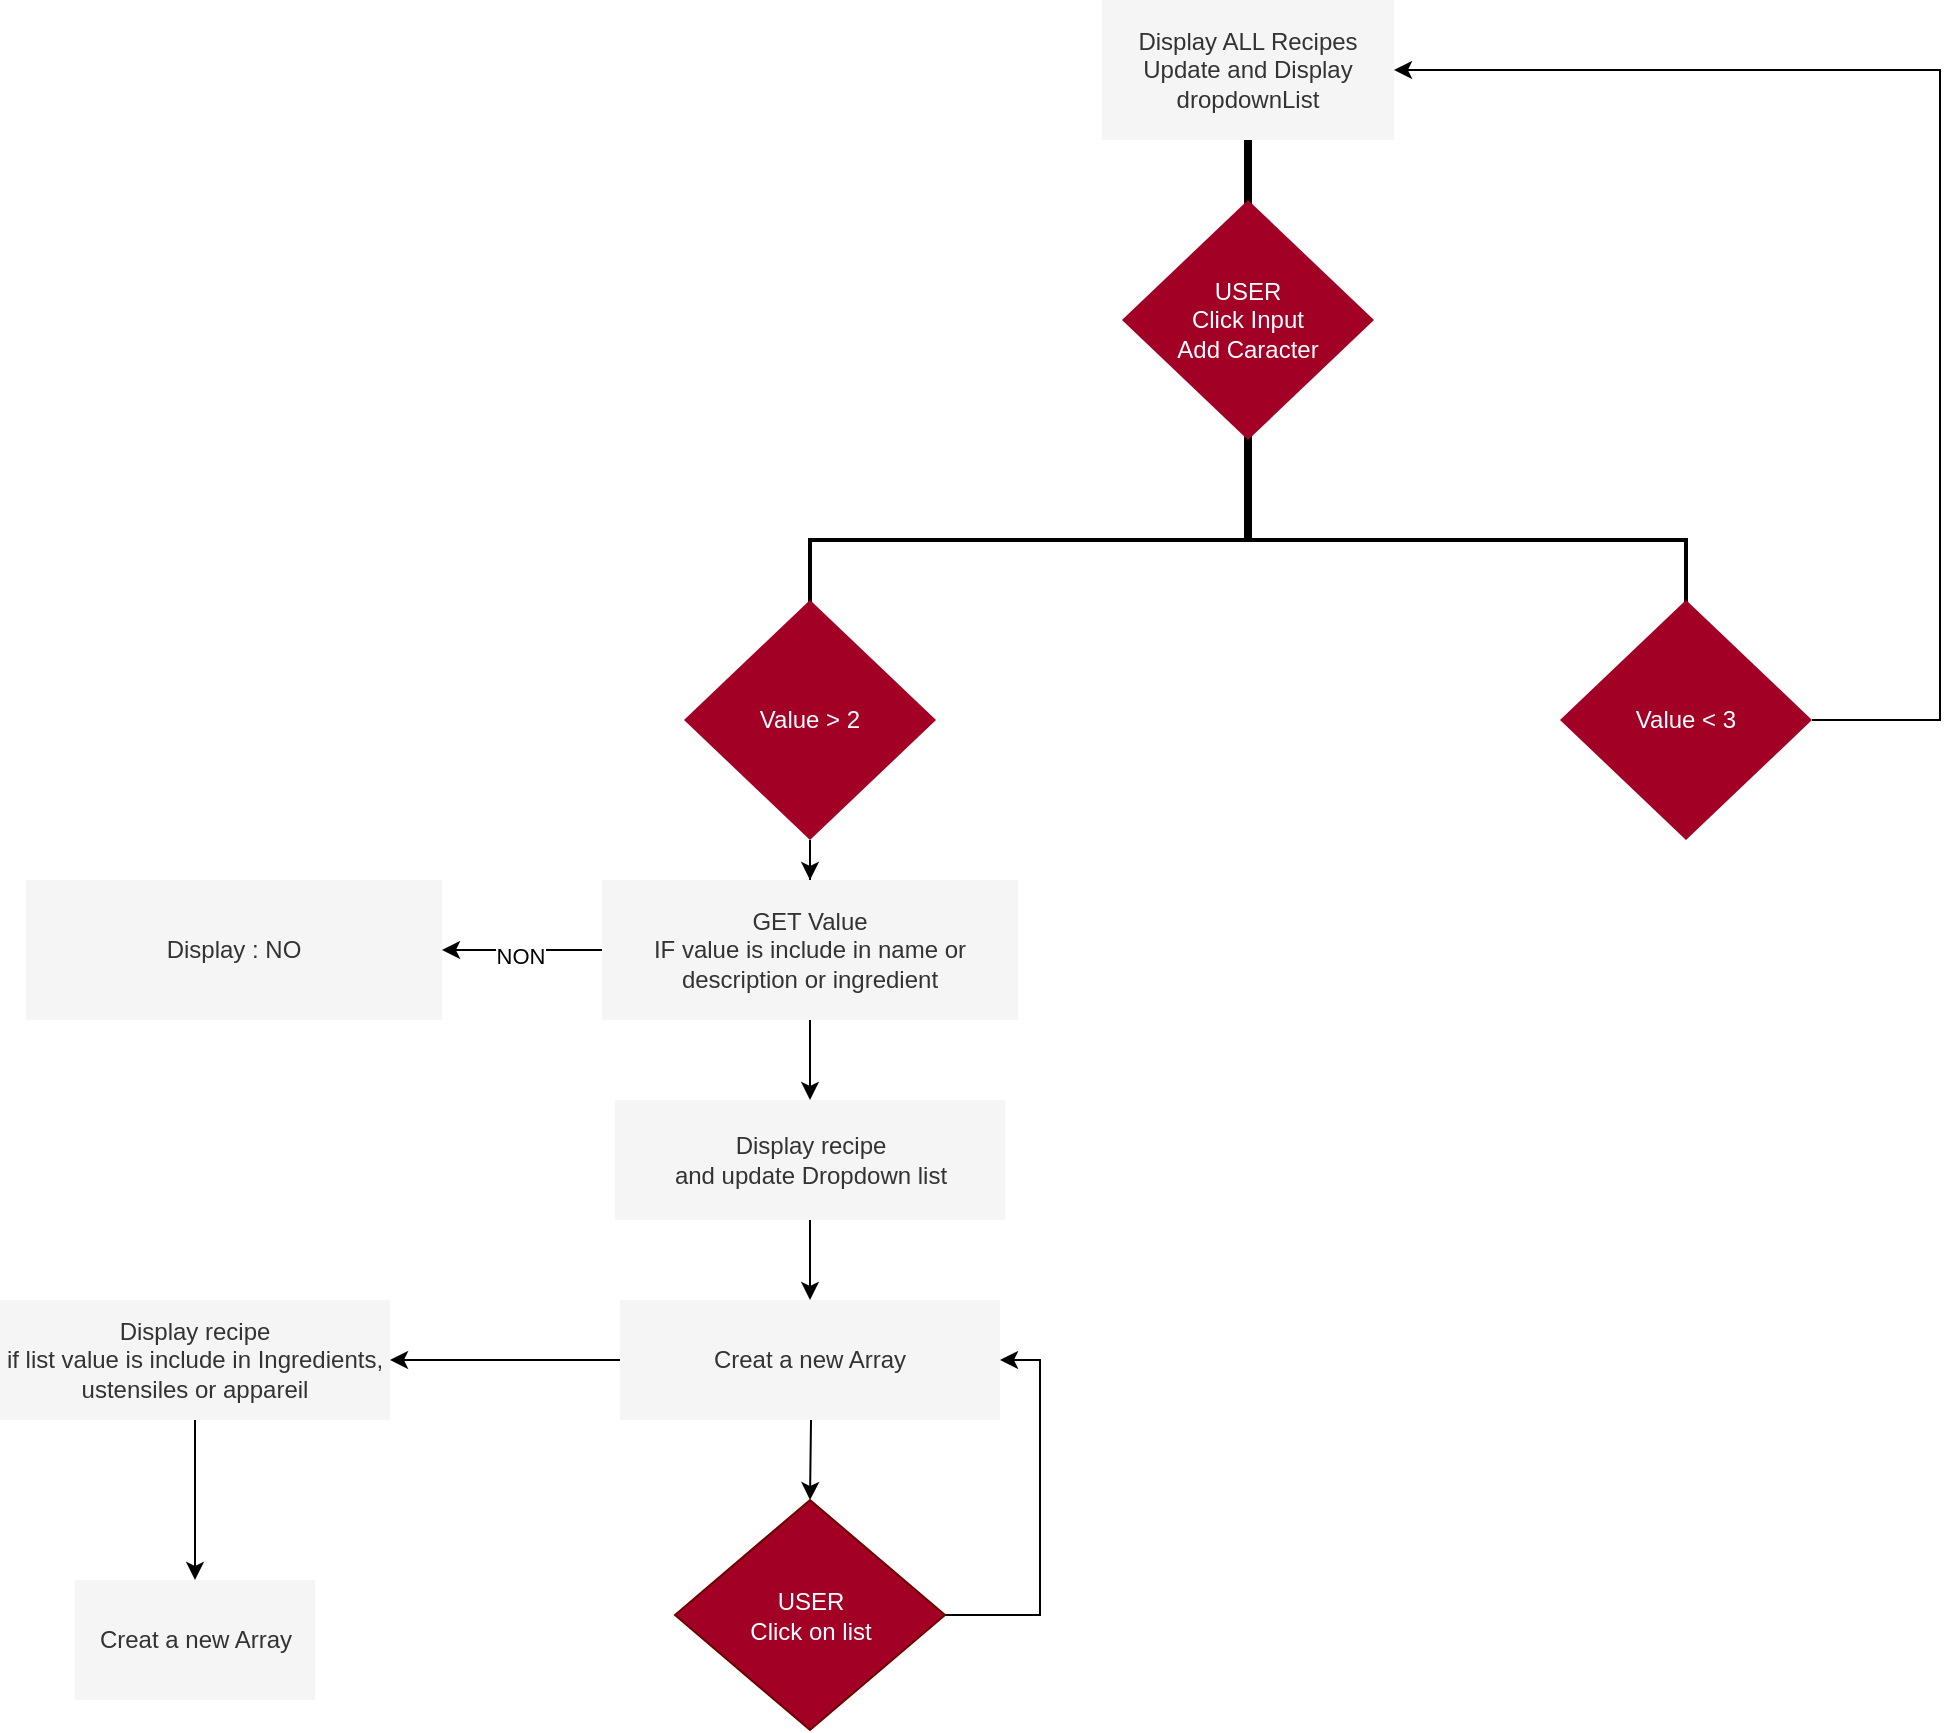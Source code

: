 <mxfile version="15.5.8" type="github">
  <diagram id="v_eDVljZirTyYNURhXIr" name="Page-1">
    <mxGraphModel dx="2636" dy="986" grid="1" gridSize="10" guides="1" tooltips="1" connect="1" arrows="1" fold="1" page="1" pageScale="1" pageWidth="827" pageHeight="1169" math="0" shadow="0">
      <root>
        <mxCell id="0" />
        <mxCell id="1" parent="0" />
        <mxCell id="sLmnhVMK08JA9tZZFn_8-1" value="&lt;div&gt;Display ALL Recipes&lt;/div&gt;&lt;div&gt;Update and Display &lt;br&gt;&lt;/div&gt;&lt;div&gt;dropdownList&lt;br&gt;&lt;/div&gt;" style="rounded=0;whiteSpace=wrap;html=1;fillColor=#f5f5f5;fontColor=#333333;strokeColor=none;" vertex="1" parent="1">
          <mxGeometry x="341" y="20" width="146" height="70" as="geometry" />
        </mxCell>
        <mxCell id="sLmnhVMK08JA9tZZFn_8-3" value="" style="line;strokeWidth=4;direction=south;html=1;perimeter=backbonePerimeter;points=[];outlineConnect=0;" vertex="1" parent="1">
          <mxGeometry x="409" y="90" width="10" height="40" as="geometry" />
        </mxCell>
        <mxCell id="sLmnhVMK08JA9tZZFn_8-7" value="" style="line;strokeWidth=4;direction=south;html=1;perimeter=backbonePerimeter;points=[];outlineConnect=0;" vertex="1" parent="1">
          <mxGeometry x="409" y="230" width="10" height="60" as="geometry" />
        </mxCell>
        <mxCell id="sLmnhVMK08JA9tZZFn_8-8" value="&lt;div&gt;USER&lt;/div&gt;&lt;div&gt;Click Input &lt;br&gt;&lt;/div&gt;&lt;div&gt;Add Caracter&lt;br&gt;&lt;/div&gt;" style="rhombus;whiteSpace=wrap;html=1;fillColor=#a20025;fontColor=#ffffff;strokeColor=none;" vertex="1" parent="1">
          <mxGeometry x="351" y="120" width="126" height="120" as="geometry" />
        </mxCell>
        <mxCell id="sLmnhVMK08JA9tZZFn_8-9" value="" style="line;strokeWidth=2;html=1;" vertex="1" parent="1">
          <mxGeometry x="194" y="280" width="440" height="20" as="geometry" />
        </mxCell>
        <mxCell id="sLmnhVMK08JA9tZZFn_8-13" value="" style="line;strokeWidth=2;direction=south;html=1;" vertex="1" parent="1">
          <mxGeometry x="190" y="290" width="10" height="50" as="geometry" />
        </mxCell>
        <mxCell id="sLmnhVMK08JA9tZZFn_8-35" value="" style="edgeStyle=orthogonalEdgeStyle;rounded=0;orthogonalLoop=1;jettySize=auto;html=1;" edge="1" parent="1" source="sLmnhVMK08JA9tZZFn_8-14" target="sLmnhVMK08JA9tZZFn_8-24">
          <mxGeometry relative="1" as="geometry" />
        </mxCell>
        <mxCell id="sLmnhVMK08JA9tZZFn_8-14" value="Value &amp;gt; 2" style="rhombus;whiteSpace=wrap;html=1;fillColor=#a20025;fontColor=#ffffff;strokeColor=none;" vertex="1" parent="1">
          <mxGeometry x="132" y="320" width="126" height="120" as="geometry" />
        </mxCell>
        <mxCell id="sLmnhVMK08JA9tZZFn_8-16" value="" style="line;strokeWidth=2;direction=south;html=1;" vertex="1" parent="1">
          <mxGeometry x="628" y="290" width="10" height="50" as="geometry" />
        </mxCell>
        <mxCell id="sLmnhVMK08JA9tZZFn_8-17" value="Value &amp;lt; 3" style="rhombus;whiteSpace=wrap;html=1;fillColor=#a20025;fontColor=#ffffff;strokeColor=none;" vertex="1" parent="1">
          <mxGeometry x="570" y="320" width="126" height="120" as="geometry" />
        </mxCell>
        <mxCell id="sLmnhVMK08JA9tZZFn_8-23" style="edgeStyle=orthogonalEdgeStyle;rounded=0;orthogonalLoop=1;jettySize=auto;html=1;entryX=1;entryY=0.5;entryDx=0;entryDy=0;exitX=1;exitY=0.5;exitDx=0;exitDy=0;" edge="1" parent="1" source="sLmnhVMK08JA9tZZFn_8-17" target="sLmnhVMK08JA9tZZFn_8-1">
          <mxGeometry relative="1" as="geometry">
            <mxPoint x="900" y="380" as="sourcePoint" />
            <Array as="points">
              <mxPoint x="760" y="380" />
              <mxPoint x="760" y="55" />
            </Array>
          </mxGeometry>
        </mxCell>
        <mxCell id="sLmnhVMK08JA9tZZFn_8-26" value="" style="edgeStyle=orthogonalEdgeStyle;rounded=0;orthogonalLoop=1;jettySize=auto;html=1;" edge="1" parent="1" source="sLmnhVMK08JA9tZZFn_8-24" target="sLmnhVMK08JA9tZZFn_8-25">
          <mxGeometry relative="1" as="geometry" />
        </mxCell>
        <mxCell id="sLmnhVMK08JA9tZZFn_8-27" value="NON" style="edgeLabel;html=1;align=center;verticalAlign=middle;resizable=0;points=[];" vertex="1" connectable="0" parent="sLmnhVMK08JA9tZZFn_8-26">
          <mxGeometry x="0.025" y="3" relative="1" as="geometry">
            <mxPoint as="offset" />
          </mxGeometry>
        </mxCell>
        <mxCell id="sLmnhVMK08JA9tZZFn_8-29" value="" style="edgeStyle=orthogonalEdgeStyle;rounded=0;orthogonalLoop=1;jettySize=auto;html=1;" edge="1" parent="1" source="sLmnhVMK08JA9tZZFn_8-24" target="sLmnhVMK08JA9tZZFn_8-28">
          <mxGeometry relative="1" as="geometry" />
        </mxCell>
        <mxCell id="sLmnhVMK08JA9tZZFn_8-24" value="&lt;div&gt;GET Value&lt;/div&gt;&lt;div&gt;IF value is include in name or description or ingredient&lt;br&gt;&lt;/div&gt;" style="rounded=0;whiteSpace=wrap;html=1;fillColor=#f5f5f5;fontColor=#333333;strokeColor=none;" vertex="1" parent="1">
          <mxGeometry x="91" y="460" width="208" height="70" as="geometry" />
        </mxCell>
        <mxCell id="sLmnhVMK08JA9tZZFn_8-25" value="Display : NO" style="rounded=0;whiteSpace=wrap;html=1;fillColor=#f5f5f5;fontColor=#333333;strokeColor=none;" vertex="1" parent="1">
          <mxGeometry x="-197" y="460" width="208" height="70" as="geometry" />
        </mxCell>
        <mxCell id="sLmnhVMK08JA9tZZFn_8-32" value="" style="edgeStyle=orthogonalEdgeStyle;rounded=0;orthogonalLoop=1;jettySize=auto;html=1;" edge="1" parent="1" target="sLmnhVMK08JA9tZZFn_8-31">
          <mxGeometry relative="1" as="geometry">
            <mxPoint x="195" y="690" as="sourcePoint" />
          </mxGeometry>
        </mxCell>
        <mxCell id="sLmnhVMK08JA9tZZFn_8-34" value="" style="edgeStyle=orthogonalEdgeStyle;rounded=0;orthogonalLoop=1;jettySize=auto;html=1;" edge="1" parent="1" source="sLmnhVMK08JA9tZZFn_8-28" target="sLmnhVMK08JA9tZZFn_8-33">
          <mxGeometry relative="1" as="geometry" />
        </mxCell>
        <mxCell id="sLmnhVMK08JA9tZZFn_8-28" value="&lt;div&gt;Display recipe&lt;/div&gt;&lt;div&gt;and update Dropdown list&lt;br&gt;&lt;/div&gt;" style="whiteSpace=wrap;html=1;rounded=0;fontColor=#333333;strokeColor=none;fillColor=#f5f5f5;" vertex="1" parent="1">
          <mxGeometry x="97.5" y="570" width="195" height="60" as="geometry" />
        </mxCell>
        <mxCell id="sLmnhVMK08JA9tZZFn_8-37" style="edgeStyle=orthogonalEdgeStyle;rounded=0;orthogonalLoop=1;jettySize=auto;html=1;entryX=1;entryY=0.5;entryDx=0;entryDy=0;" edge="1" parent="1" source="sLmnhVMK08JA9tZZFn_8-31" target="sLmnhVMK08JA9tZZFn_8-33">
          <mxGeometry relative="1" as="geometry">
            <Array as="points">
              <mxPoint x="310" y="828" />
              <mxPoint x="310" y="700" />
            </Array>
          </mxGeometry>
        </mxCell>
        <mxCell id="sLmnhVMK08JA9tZZFn_8-31" value="&lt;div&gt;USER&lt;/div&gt;&lt;div&gt;Click on list&lt;br&gt;&lt;/div&gt;" style="rhombus;whiteSpace=wrap;html=1;rounded=0;fontColor=#ffffff;strokeColor=#6F0000;fillColor=#a20025;" vertex="1" parent="1">
          <mxGeometry x="127.5" y="770" width="135" height="115" as="geometry" />
        </mxCell>
        <mxCell id="sLmnhVMK08JA9tZZFn_8-39" value="" style="edgeStyle=orthogonalEdgeStyle;rounded=0;orthogonalLoop=1;jettySize=auto;html=1;" edge="1" parent="1" source="sLmnhVMK08JA9tZZFn_8-33" target="sLmnhVMK08JA9tZZFn_8-38">
          <mxGeometry relative="1" as="geometry" />
        </mxCell>
        <mxCell id="sLmnhVMK08JA9tZZFn_8-33" value="Creat a new Array" style="whiteSpace=wrap;html=1;rounded=0;fontColor=#333333;strokeColor=none;fillColor=#f5f5f5;" vertex="1" parent="1">
          <mxGeometry x="100" y="670" width="190" height="60" as="geometry" />
        </mxCell>
        <mxCell id="sLmnhVMK08JA9tZZFn_8-41" value="" style="edgeStyle=orthogonalEdgeStyle;rounded=0;orthogonalLoop=1;jettySize=auto;html=1;" edge="1" parent="1" source="sLmnhVMK08JA9tZZFn_8-38" target="sLmnhVMK08JA9tZZFn_8-40">
          <mxGeometry relative="1" as="geometry" />
        </mxCell>
        <mxCell id="sLmnhVMK08JA9tZZFn_8-38" value="&lt;div&gt;Display recipe&lt;/div&gt;&lt;div&gt;if list value is include in Ingredients, ustensiles or appareil&lt;br&gt;&lt;/div&gt;" style="whiteSpace=wrap;html=1;rounded=0;fontColor=#333333;strokeColor=none;fillColor=#f5f5f5;" vertex="1" parent="1">
          <mxGeometry x="-210" y="670" width="195" height="60" as="geometry" />
        </mxCell>
        <mxCell id="sLmnhVMK08JA9tZZFn_8-40" value="Creat a new Array" style="whiteSpace=wrap;html=1;rounded=0;fontColor=#333333;strokeColor=none;fillColor=#f5f5f5;" vertex="1" parent="1">
          <mxGeometry x="-172.5" y="810" width="120" height="60" as="geometry" />
        </mxCell>
      </root>
    </mxGraphModel>
  </diagram>
</mxfile>
